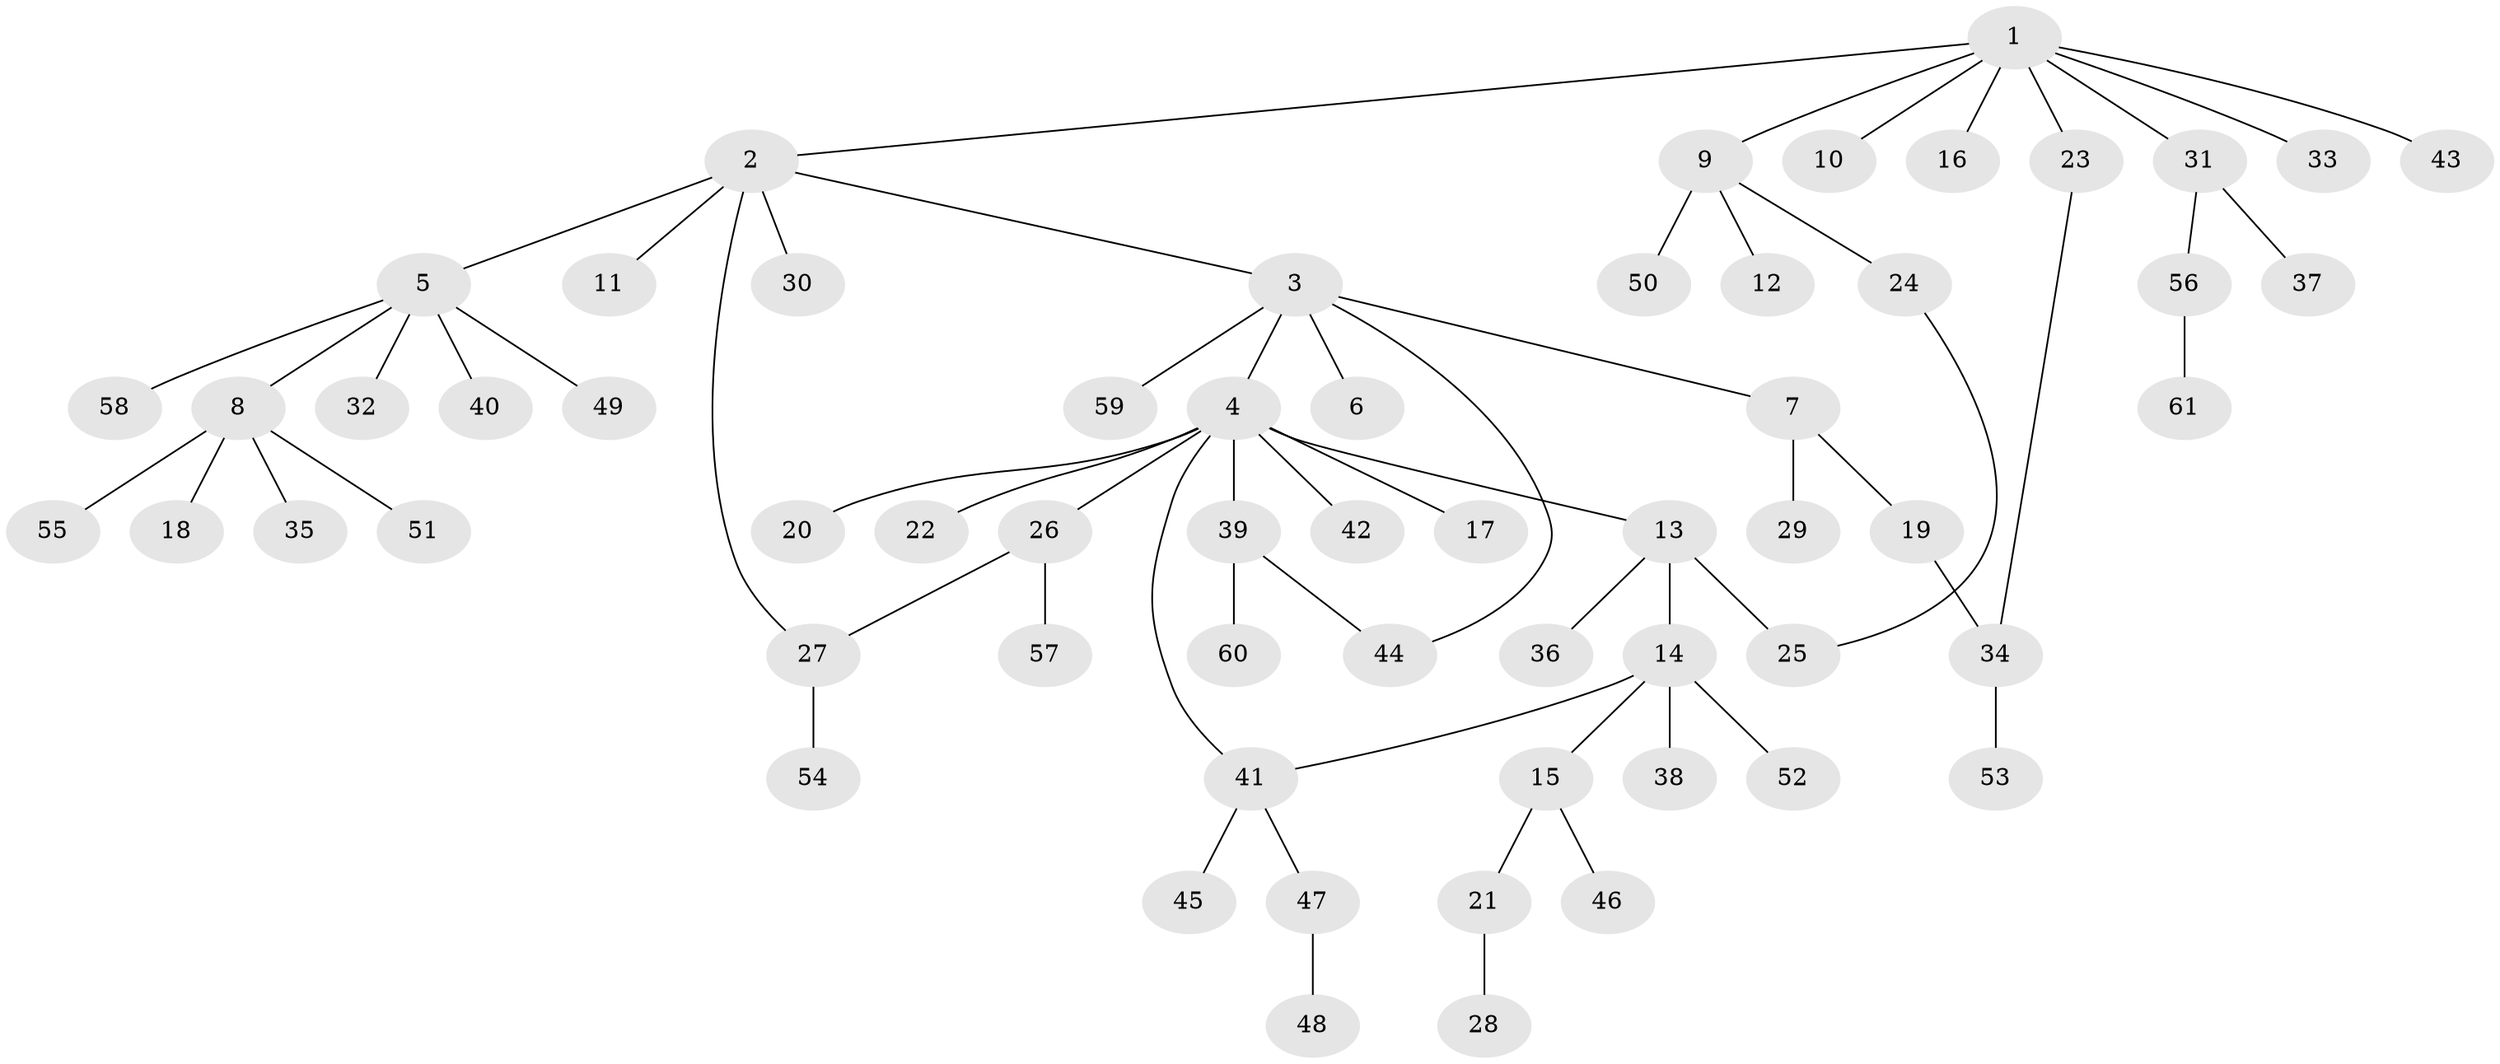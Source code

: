 // coarse degree distribution, {10: 0.021739130434782608, 5: 0.06521739130434782, 8: 0.021739130434782608, 3: 0.043478260869565216, 4: 0.08695652173913043, 1: 0.6304347826086957, 6: 0.021739130434782608, 2: 0.10869565217391304}
// Generated by graph-tools (version 1.1) at 2025/23/03/03/25 07:23:48]
// undirected, 61 vertices, 65 edges
graph export_dot {
graph [start="1"]
  node [color=gray90,style=filled];
  1;
  2;
  3;
  4;
  5;
  6;
  7;
  8;
  9;
  10;
  11;
  12;
  13;
  14;
  15;
  16;
  17;
  18;
  19;
  20;
  21;
  22;
  23;
  24;
  25;
  26;
  27;
  28;
  29;
  30;
  31;
  32;
  33;
  34;
  35;
  36;
  37;
  38;
  39;
  40;
  41;
  42;
  43;
  44;
  45;
  46;
  47;
  48;
  49;
  50;
  51;
  52;
  53;
  54;
  55;
  56;
  57;
  58;
  59;
  60;
  61;
  1 -- 2;
  1 -- 9;
  1 -- 10;
  1 -- 16;
  1 -- 23;
  1 -- 31;
  1 -- 33;
  1 -- 43;
  2 -- 3;
  2 -- 5;
  2 -- 11;
  2 -- 27;
  2 -- 30;
  3 -- 4;
  3 -- 6;
  3 -- 7;
  3 -- 44;
  3 -- 59;
  4 -- 13;
  4 -- 17;
  4 -- 20;
  4 -- 22;
  4 -- 26;
  4 -- 39;
  4 -- 41;
  4 -- 42;
  5 -- 8;
  5 -- 32;
  5 -- 40;
  5 -- 49;
  5 -- 58;
  7 -- 19;
  7 -- 29;
  8 -- 18;
  8 -- 35;
  8 -- 51;
  8 -- 55;
  9 -- 12;
  9 -- 24;
  9 -- 50;
  13 -- 14;
  13 -- 25;
  13 -- 36;
  14 -- 15;
  14 -- 38;
  14 -- 41;
  14 -- 52;
  15 -- 21;
  15 -- 46;
  19 -- 34;
  21 -- 28;
  23 -- 34;
  24 -- 25;
  26 -- 27;
  26 -- 57;
  27 -- 54;
  31 -- 37;
  31 -- 56;
  34 -- 53;
  39 -- 44;
  39 -- 60;
  41 -- 45;
  41 -- 47;
  47 -- 48;
  56 -- 61;
}
